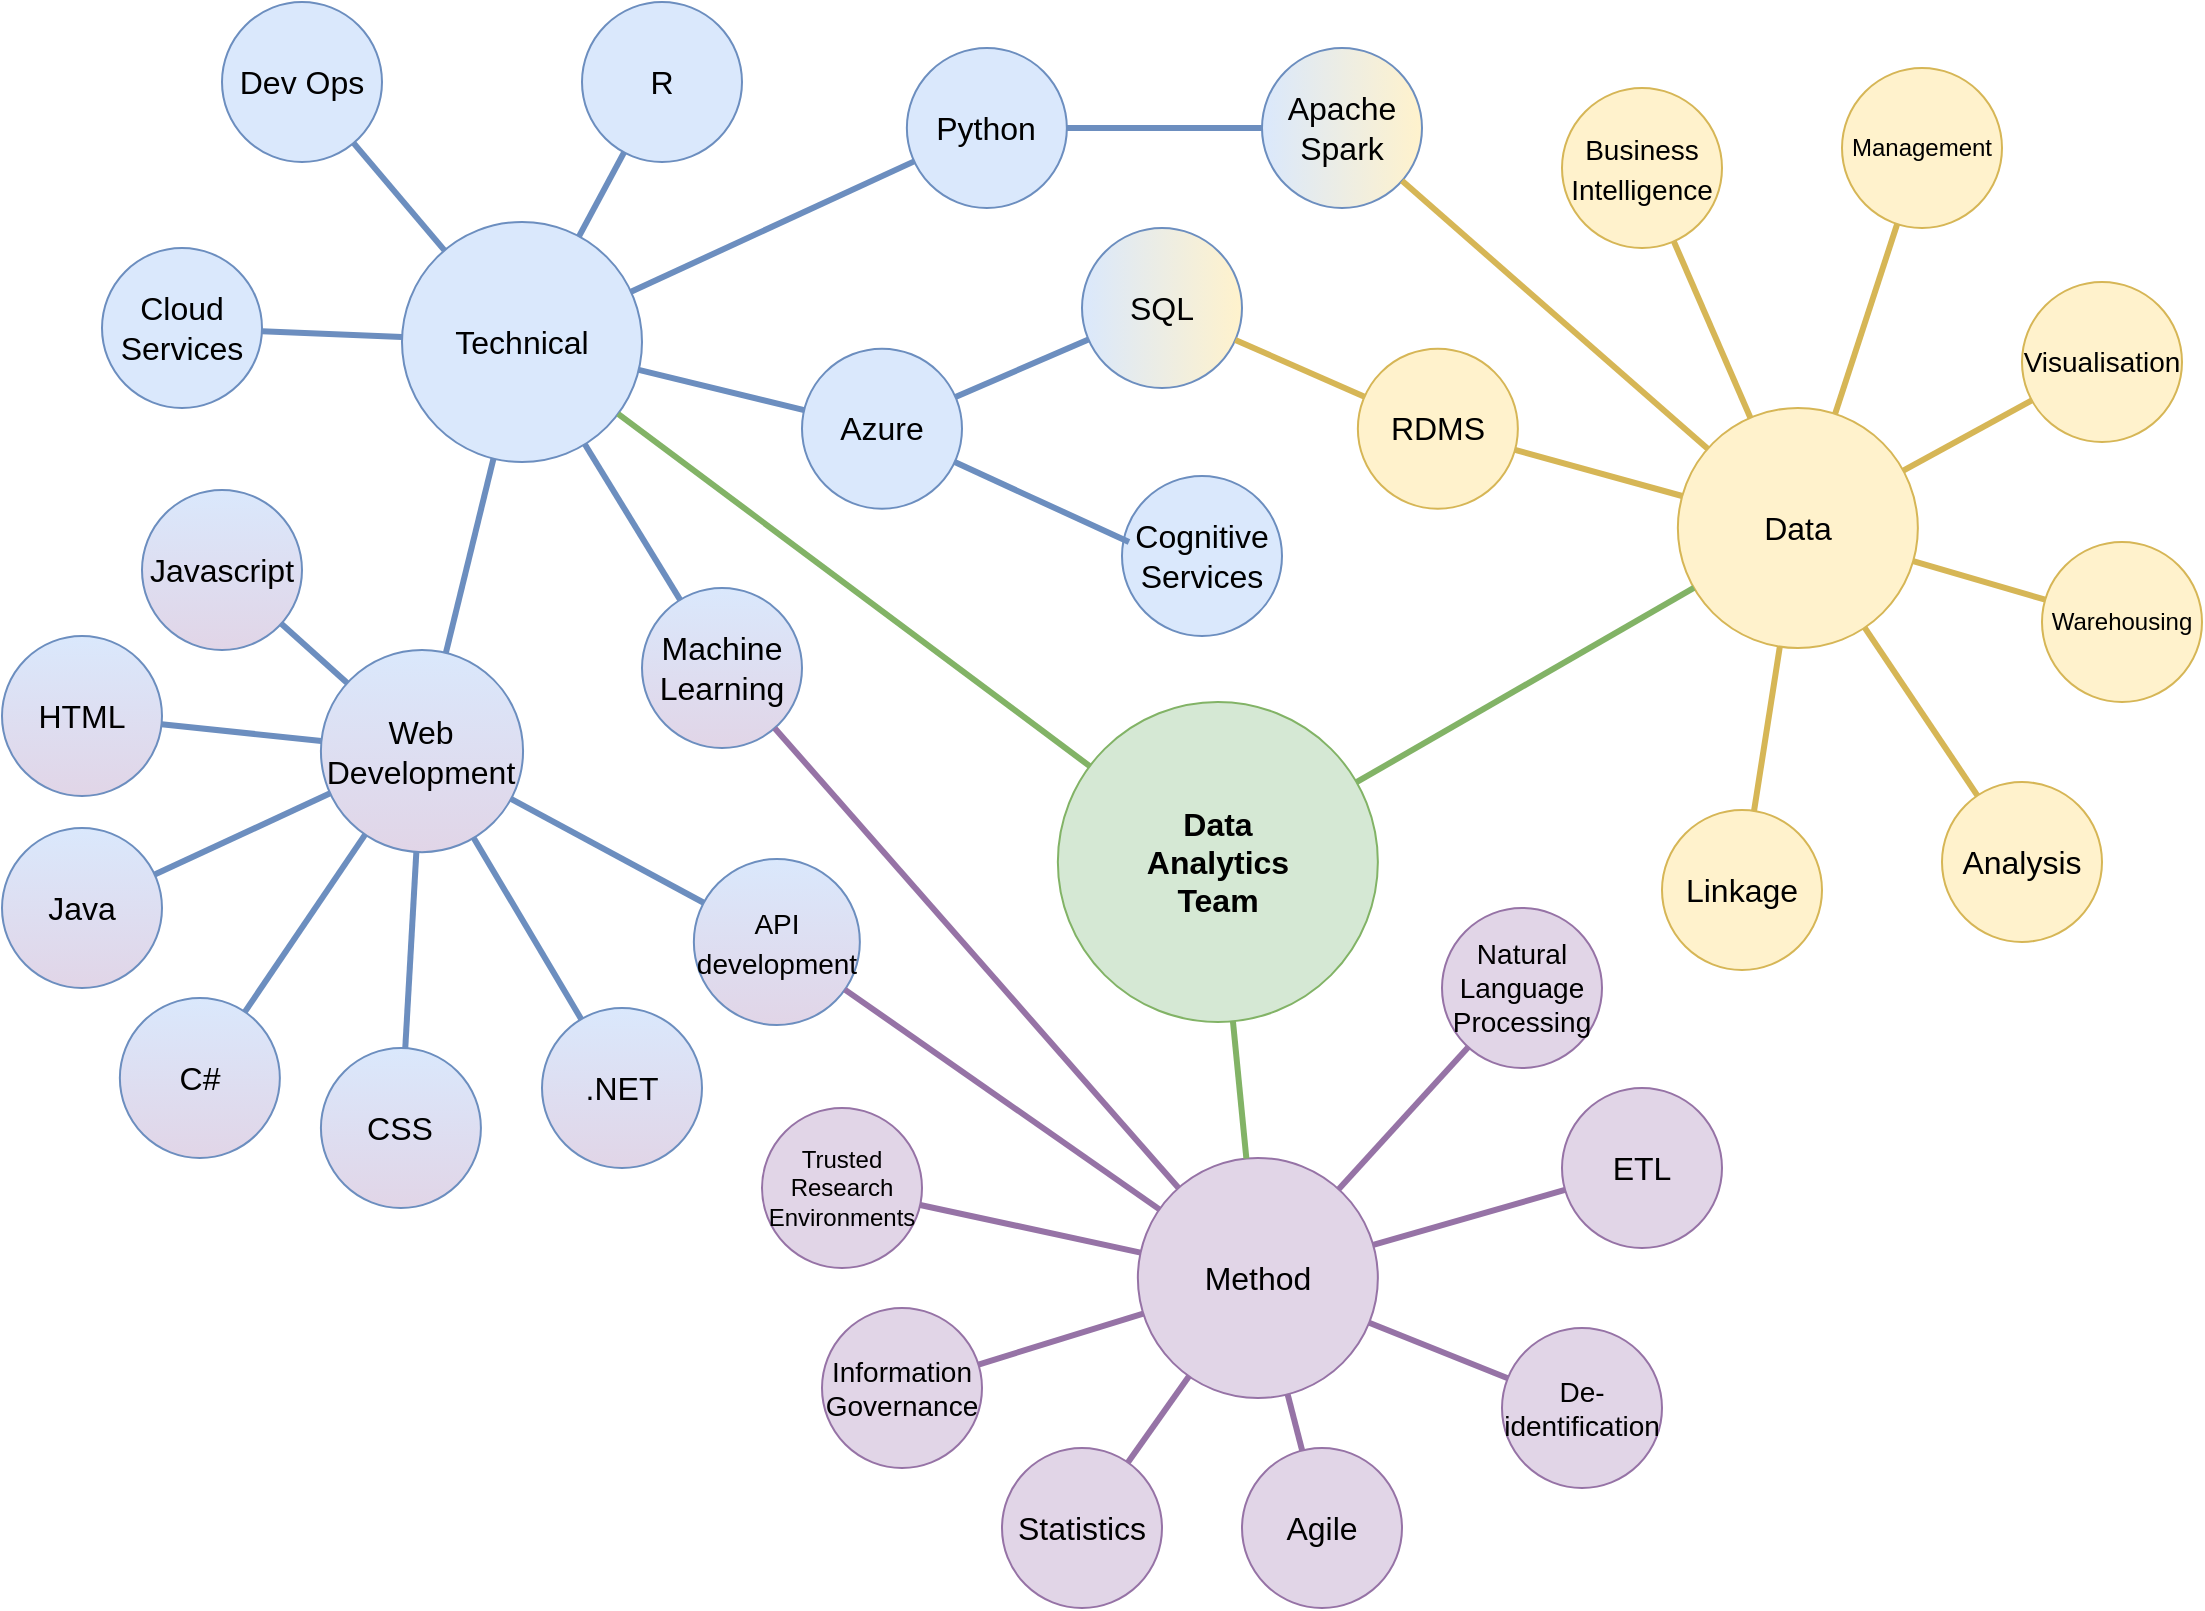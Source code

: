 <mxfile version="21.6.8" type="device">
  <diagram name="Page-1" id="RwiI079AIhKvK0Lc_4Rx">
    <mxGraphModel dx="1687" dy="929" grid="1" gridSize="10" guides="1" tooltips="1" connect="1" arrows="1" fold="1" page="1" pageScale="1" pageWidth="1169" pageHeight="827" math="0" shadow="0">
      <root>
        <mxCell id="0" />
        <mxCell id="1" parent="0" />
        <mxCell id="C9dezdWBaspMxFWtJovK-5" value="" style="endArrow=none;html=1;rounded=0;strokeColor=#6C8EBF;strokeWidth=3;" parent="1" edge="1" target="cw12b3K8NFvBaHwGcll2-37" source="cw12b3K8NFvBaHwGcll2-63">
          <mxGeometry width="50" height="50" relative="1" as="geometry">
            <mxPoint x="493.43" y="50" as="sourcePoint" />
            <mxPoint x="709.116" y="59.996" as="targetPoint" />
          </mxGeometry>
        </mxCell>
        <mxCell id="cw12b3K8NFvBaHwGcll2-1" value="Data &lt;br&gt;Analytics &lt;br&gt;Team" style="ellipse;whiteSpace=wrap;html=1;aspect=fixed;fillColor=#d5e8d4;strokeColor=#82b366;fontSize=16;fontStyle=1;strokeWidth=1;" parent="1" vertex="1">
          <mxGeometry x="567.93" y="367" width="160" height="160" as="geometry" />
        </mxCell>
        <mxCell id="cw12b3K8NFvBaHwGcll2-2" value="Technical" style="ellipse;whiteSpace=wrap;html=1;aspect=fixed;fillColor=#dae8fc;strokeColor=#6c8ebf;fontSize=16;" parent="1" vertex="1">
          <mxGeometry x="240" y="127" width="120" height="120" as="geometry" />
        </mxCell>
        <mxCell id="cw12b3K8NFvBaHwGcll2-3" value="Data" style="ellipse;whiteSpace=wrap;html=1;aspect=fixed;fillColor=#fff2cc;strokeColor=#d6b656;fontSize=16;" parent="1" vertex="1">
          <mxGeometry x="877.93" y="220" width="120" height="120" as="geometry" />
        </mxCell>
        <mxCell id="cw12b3K8NFvBaHwGcll2-4" value="Method" style="ellipse;whiteSpace=wrap;html=1;aspect=fixed;fillColor=#e1d5e7;strokeColor=#9673a6;fontSize=16;" parent="1" vertex="1">
          <mxGeometry x="607.93" y="595" width="120" height="120" as="geometry" />
        </mxCell>
        <mxCell id="cw12b3K8NFvBaHwGcll2-5" value="&lt;font style=&quot;font-size: 14px;&quot;&gt;Business&lt;br style=&quot;&quot;&gt;Intelligence&lt;/font&gt;" style="ellipse;whiteSpace=wrap;html=1;aspect=fixed;fillColor=#fff2cc;strokeColor=#d6b656;fontSize=16;" parent="1" vertex="1">
          <mxGeometry x="820" y="60" width="80" height="80" as="geometry" />
        </mxCell>
        <mxCell id="cw12b3K8NFvBaHwGcll2-6" value="" style="endArrow=none;html=1;rounded=0;fontSize=16;strokeWidth=3;strokeColor=#82b366;" parent="1" source="cw12b3K8NFvBaHwGcll2-1" target="cw12b3K8NFvBaHwGcll2-3" edge="1">
          <mxGeometry width="50" height="50" relative="1" as="geometry">
            <mxPoint x="837.93" y="267" as="sourcePoint" />
            <mxPoint x="887.93" y="217" as="targetPoint" />
          </mxGeometry>
        </mxCell>
        <mxCell id="cw12b3K8NFvBaHwGcll2-7" value="" style="endArrow=none;html=1;rounded=0;fontSize=16;strokeWidth=3;strokeColor=#82b366;" parent="1" source="cw12b3K8NFvBaHwGcll2-1" target="cw12b3K8NFvBaHwGcll2-2" edge="1">
          <mxGeometry width="50" height="50" relative="1" as="geometry">
            <mxPoint x="837.93" y="267" as="sourcePoint" />
            <mxPoint x="807.93" y="217" as="targetPoint" />
          </mxGeometry>
        </mxCell>
        <mxCell id="cw12b3K8NFvBaHwGcll2-8" value="" style="endArrow=none;html=1;rounded=0;fontSize=16;strokeWidth=3;strokeColor=#82b366;" parent="1" source="cw12b3K8NFvBaHwGcll2-1" target="cw12b3K8NFvBaHwGcll2-4" edge="1">
          <mxGeometry width="50" height="50" relative="1" as="geometry">
            <mxPoint x="779.157" y="437.0" as="sourcePoint" />
            <mxPoint x="1027.93" y="148.06" as="targetPoint" />
          </mxGeometry>
        </mxCell>
        <mxCell id="cw12b3K8NFvBaHwGcll2-9" value="" style="endArrow=none;html=1;rounded=0;fontSize=16;strokeColor=#D6B656;strokeWidth=3;" parent="1" source="cw12b3K8NFvBaHwGcll2-5" target="cw12b3K8NFvBaHwGcll2-3" edge="1">
          <mxGeometry width="50" height="50" relative="1" as="geometry">
            <mxPoint x="867.93" y="360" as="sourcePoint" />
            <mxPoint x="917.93" y="310" as="targetPoint" />
          </mxGeometry>
        </mxCell>
        <mxCell id="cw12b3K8NFvBaHwGcll2-10" value="Analysis" style="ellipse;whiteSpace=wrap;html=1;aspect=fixed;fillColor=#fff2cc;strokeColor=#d6b656;fontSize=16;" parent="1" vertex="1">
          <mxGeometry x="1010" y="407" width="80" height="80" as="geometry" />
        </mxCell>
        <mxCell id="cw12b3K8NFvBaHwGcll2-11" value="" style="endArrow=none;html=1;rounded=0;fontSize=16;strokeColor=#D6B656;strokeWidth=3;" parent="1" source="cw12b3K8NFvBaHwGcll2-3" target="cw12b3K8NFvBaHwGcll2-10" edge="1">
          <mxGeometry width="50" height="50" relative="1" as="geometry">
            <mxPoint x="867.93" y="360" as="sourcePoint" />
            <mxPoint x="917.93" y="310" as="targetPoint" />
          </mxGeometry>
        </mxCell>
        <mxCell id="cw12b3K8NFvBaHwGcll2-12" value="Linkage" style="ellipse;whiteSpace=wrap;html=1;aspect=fixed;fillColor=#fff2cc;strokeColor=#d6b656;fontSize=16;" parent="1" vertex="1">
          <mxGeometry x="870" y="421" width="80" height="80" as="geometry" />
        </mxCell>
        <mxCell id="cw12b3K8NFvBaHwGcll2-13" value="" style="endArrow=none;html=1;rounded=0;fontSize=16;strokeColor=#D6B656;strokeWidth=3;" parent="1" source="cw12b3K8NFvBaHwGcll2-12" target="cw12b3K8NFvBaHwGcll2-3" edge="1">
          <mxGeometry width="50" height="50" relative="1" as="geometry">
            <mxPoint x="867.93" y="360" as="sourcePoint" />
            <mxPoint x="917.93" y="310" as="targetPoint" />
          </mxGeometry>
        </mxCell>
        <mxCell id="cw12b3K8NFvBaHwGcll2-14" value="Management" style="ellipse;whiteSpace=wrap;html=1;aspect=fixed;fillColor=#fff2cc;strokeColor=#d6b656;fontSize=12;" parent="1" vertex="1">
          <mxGeometry x="960" y="50" width="80" height="80" as="geometry" />
        </mxCell>
        <mxCell id="cw12b3K8NFvBaHwGcll2-15" value="" style="endArrow=none;html=1;rounded=0;fontSize=16;strokeColor=#D6B656;strokeWidth=3;" parent="1" source="cw12b3K8NFvBaHwGcll2-3" target="cw12b3K8NFvBaHwGcll2-14" edge="1">
          <mxGeometry width="50" height="50" relative="1" as="geometry">
            <mxPoint x="867.93" y="360" as="sourcePoint" />
            <mxPoint x="917.93" y="310" as="targetPoint" />
          </mxGeometry>
        </mxCell>
        <mxCell id="cw12b3K8NFvBaHwGcll2-16" value="Visualisation" style="ellipse;whiteSpace=wrap;html=1;aspect=fixed;fillColor=#fff2cc;strokeColor=#d6b656;fontSize=14;" parent="1" vertex="1">
          <mxGeometry x="1050" y="157" width="80" height="80" as="geometry" />
        </mxCell>
        <mxCell id="cw12b3K8NFvBaHwGcll2-17" value="" style="endArrow=none;html=1;rounded=0;fontSize=16;strokeColor=#D6B656;strokeWidth=3;" parent="1" source="cw12b3K8NFvBaHwGcll2-3" target="cw12b3K8NFvBaHwGcll2-16" edge="1">
          <mxGeometry width="50" height="50" relative="1" as="geometry">
            <mxPoint x="1067.93" y="360" as="sourcePoint" />
            <mxPoint x="1117.93" y="310" as="targetPoint" />
          </mxGeometry>
        </mxCell>
        <mxCell id="cw12b3K8NFvBaHwGcll2-18" value="Warehousing" style="ellipse;whiteSpace=wrap;html=1;aspect=fixed;fillColor=#fff2cc;strokeColor=#d6b656;fontSize=12;" parent="1" vertex="1">
          <mxGeometry x="1060" y="287" width="80" height="80" as="geometry" />
        </mxCell>
        <mxCell id="cw12b3K8NFvBaHwGcll2-19" value="" style="endArrow=none;html=1;rounded=0;fontSize=16;strokeColor=#D6B656;strokeWidth=3;" parent="1" source="cw12b3K8NFvBaHwGcll2-3" target="cw12b3K8NFvBaHwGcll2-18" edge="1">
          <mxGeometry width="50" height="50" relative="1" as="geometry">
            <mxPoint x="1067.93" y="360" as="sourcePoint" />
            <mxPoint x="1117.93" y="310" as="targetPoint" />
          </mxGeometry>
        </mxCell>
        <mxCell id="cw12b3K8NFvBaHwGcll2-20" value="RDMS" style="ellipse;whiteSpace=wrap;html=1;aspect=fixed;fillColor=#fff2cc;strokeColor=#d6b656;fontSize=16;" parent="1" vertex="1">
          <mxGeometry x="717.93" y="190.34" width="80" height="80" as="geometry" />
        </mxCell>
        <mxCell id="cw12b3K8NFvBaHwGcll2-29" value="" style="endArrow=none;html=1;rounded=0;fontSize=16;strokeColor=#D6B656;strokeWidth=3;" parent="1" source="cw12b3K8NFvBaHwGcll2-3" target="cw12b3K8NFvBaHwGcll2-20" edge="1">
          <mxGeometry width="50" height="50" relative="1" as="geometry">
            <mxPoint x="1037.93" y="267" as="sourcePoint" />
            <mxPoint x="1087.93" y="217" as="targetPoint" />
          </mxGeometry>
        </mxCell>
        <mxCell id="cw12b3K8NFvBaHwGcll2-30" value=".NET" style="ellipse;whiteSpace=wrap;html=1;aspect=fixed;fillColor=#dae8fc;gradientColor=#e1d5e7;fontSize=16;strokeColor=#6C8EBF;" parent="1" vertex="1">
          <mxGeometry x="310.0" y="520" width="80" height="80" as="geometry" />
        </mxCell>
        <mxCell id="cw12b3K8NFvBaHwGcll2-31" value="" style="endArrow=none;html=1;fontSize=16;fillColor=#dae8fc;strokeWidth=3;rounded=0;strokeColor=#6c8ebf;" parent="1" source="cw12b3K8NFvBaHwGcll2-30" target="cw12b3K8NFvBaHwGcll2-84" edge="1">
          <mxGeometry width="50" height="50" relative="1" as="geometry">
            <mxPoint x="690" y="803" as="sourcePoint" />
            <mxPoint x="740" y="753" as="targetPoint" />
          </mxGeometry>
        </mxCell>
        <mxCell id="cw12b3K8NFvBaHwGcll2-32" value="Cloud Services" style="ellipse;whiteSpace=wrap;html=1;aspect=fixed;fillColor=#dae8fc;strokeColor=#6c8ebf;fontSize=16;" parent="1" vertex="1">
          <mxGeometry x="90" y="140" width="80" height="80" as="geometry" />
        </mxCell>
        <mxCell id="cw12b3K8NFvBaHwGcll2-33" value="" style="endArrow=none;html=1;rounded=0;fontSize=16;strokeColor=#6C8EBF;strokeWidth=3;" parent="1" source="cw12b3K8NFvBaHwGcll2-32" target="cw12b3K8NFvBaHwGcll2-2" edge="1">
          <mxGeometry width="50" height="50" relative="1" as="geometry">
            <mxPoint x="370" y="117" as="sourcePoint" />
            <mxPoint x="420" y="67" as="targetPoint" />
          </mxGeometry>
        </mxCell>
        <mxCell id="cw12b3K8NFvBaHwGcll2-34" value="SQL" style="ellipse;whiteSpace=wrap;html=1;aspect=fixed;gradientDirection=east;fillColor=#dae8fc;strokeColor=#6c8ebf;gradientColor=#fff2cc;fontSize=16;" parent="1" vertex="1">
          <mxGeometry x="580" y="130" width="80" height="80" as="geometry" />
        </mxCell>
        <mxCell id="cw12b3K8NFvBaHwGcll2-36" value="" style="endArrow=none;html=1;rounded=0;fontSize=16;strokeColor=#D6B656;strokeWidth=3;" parent="1" source="cw12b3K8NFvBaHwGcll2-34" target="cw12b3K8NFvBaHwGcll2-20" edge="1">
          <mxGeometry width="50" height="50" relative="1" as="geometry">
            <mxPoint x="657.579" y="193.045" as="sourcePoint" />
            <mxPoint x="740.93" y="126.34" as="targetPoint" />
          </mxGeometry>
        </mxCell>
        <mxCell id="cw12b3K8NFvBaHwGcll2-37" value="Apache&lt;br style=&quot;font-size: 16px;&quot;&gt;Spark" style="ellipse;whiteSpace=wrap;html=1;aspect=fixed;fillColor=#dae8fc;strokeColor=#6c8ebf;gradientDirection=east;gradientColor=#fff2cc;fontSize=16;" parent="1" vertex="1">
          <mxGeometry x="670" y="40" width="80" height="80" as="geometry" />
        </mxCell>
        <mxCell id="cw12b3K8NFvBaHwGcll2-41" value="C#" style="ellipse;whiteSpace=wrap;html=1;aspect=fixed;fillColor=#dae8fc;gradientColor=#e1d5e7;fontSize=16;strokeColor=#6C8EBF;" parent="1" vertex="1">
          <mxGeometry x="98.93" y="515" width="80" height="80" as="geometry" />
        </mxCell>
        <mxCell id="cw12b3K8NFvBaHwGcll2-42" value="" style="endArrow=none;html=1;rounded=0;fontSize=16;fillColor=#dae8fc;strokeWidth=3;strokeColor=#6c8ebf;" parent="1" source="cw12b3K8NFvBaHwGcll2-84" target="cw12b3K8NFvBaHwGcll2-41" edge="1">
          <mxGeometry width="50" height="50" relative="1" as="geometry">
            <mxPoint x="830" y="803" as="sourcePoint" />
            <mxPoint x="880" y="753" as="targetPoint" />
          </mxGeometry>
        </mxCell>
        <mxCell id="cw12b3K8NFvBaHwGcll2-43" value="Cognitive Services" style="ellipse;whiteSpace=wrap;html=1;aspect=fixed;fillColor=#dae8fc;strokeColor=#6c8ebf;fontSize=16;" parent="1" vertex="1">
          <mxGeometry x="600" y="254" width="80" height="80" as="geometry" />
        </mxCell>
        <mxCell id="cw12b3K8NFvBaHwGcll2-44" value="Azure" style="ellipse;whiteSpace=wrap;html=1;aspect=fixed;fillColor=#dae8fc;strokeColor=#6c8ebf;fontSize=16;" parent="1" vertex="1">
          <mxGeometry x="440" y="190.34" width="80" height="80" as="geometry" />
        </mxCell>
        <mxCell id="cw12b3K8NFvBaHwGcll2-45" value="" style="endArrow=none;html=1;rounded=0;fontSize=16;strokeColor=#6C8EBF;strokeWidth=3;" parent="1" source="cw12b3K8NFvBaHwGcll2-44" target="cw12b3K8NFvBaHwGcll2-2" edge="1">
          <mxGeometry width="50" height="50" relative="1" as="geometry">
            <mxPoint x="437.93" y="197" as="sourcePoint" />
            <mxPoint x="487.93" y="147" as="targetPoint" />
          </mxGeometry>
        </mxCell>
        <mxCell id="cw12b3K8NFvBaHwGcll2-46" value="" style="endArrow=none;html=1;rounded=0;fontSize=16;strokeColor=#6C8EBF;strokeWidth=3;" parent="1" target="cw12b3K8NFvBaHwGcll2-44" edge="1">
          <mxGeometry width="50" height="50" relative="1" as="geometry">
            <mxPoint x="603.491" y="286.998" as="sourcePoint" />
            <mxPoint x="487.93" y="156.34" as="targetPoint" />
          </mxGeometry>
        </mxCell>
        <mxCell id="cw12b3K8NFvBaHwGcll2-47" value="CSS" style="ellipse;whiteSpace=wrap;html=1;aspect=fixed;fillColor=#dae8fc;gradientColor=#e1d5e7;fontSize=16;strokeColor=#6C8EBF;" parent="1" vertex="1">
          <mxGeometry x="199.46" y="540" width="80" height="80" as="geometry" />
        </mxCell>
        <mxCell id="cw12b3K8NFvBaHwGcll2-48" value="" style="endArrow=none;html=1;rounded=0;fontSize=16;fillColor=#dae8fc;strokeWidth=3;strokeColor=#6c8ebf;" parent="1" source="cw12b3K8NFvBaHwGcll2-47" target="cw12b3K8NFvBaHwGcll2-84" edge="1">
          <mxGeometry width="50" height="50" relative="1" as="geometry">
            <mxPoint x="830" y="803" as="sourcePoint" />
            <mxPoint x="880" y="753" as="targetPoint" />
          </mxGeometry>
        </mxCell>
        <mxCell id="cw12b3K8NFvBaHwGcll2-49" value="Dev Ops" style="ellipse;whiteSpace=wrap;html=1;aspect=fixed;fillColor=#dae8fc;strokeColor=#6c8ebf;fontSize=16;" parent="1" vertex="1">
          <mxGeometry x="150" y="17" width="80" height="80" as="geometry" />
        </mxCell>
        <mxCell id="cw12b3K8NFvBaHwGcll2-50" value="" style="endArrow=none;html=1;rounded=0;fontSize=16;strokeColor=#6C8EBF;strokeWidth=3;" parent="1" source="cw12b3K8NFvBaHwGcll2-49" target="cw12b3K8NFvBaHwGcll2-2" edge="1">
          <mxGeometry width="50" height="50" relative="1" as="geometry">
            <mxPoint x="400" y="117" as="sourcePoint" />
            <mxPoint x="450" y="67" as="targetPoint" />
          </mxGeometry>
        </mxCell>
        <mxCell id="cw12b3K8NFvBaHwGcll2-53" value="HTML" style="ellipse;whiteSpace=wrap;html=1;aspect=fixed;fillColor=#dae8fc;gradientColor=#e1d5e7;fontSize=16;strokeColor=#6C8EBF;" parent="1" vertex="1">
          <mxGeometry x="40" y="334" width="80" height="80" as="geometry" />
        </mxCell>
        <mxCell id="cw12b3K8NFvBaHwGcll2-54" value="" style="endArrow=none;html=1;rounded=0;fontSize=16;strokeColor=#6C8EBF;strokeWidth=3;" parent="1" source="cw12b3K8NFvBaHwGcll2-84" target="cw12b3K8NFvBaHwGcll2-2" edge="1">
          <mxGeometry width="50" height="50" relative="1" as="geometry">
            <mxPoint x="507.93" y="267" as="sourcePoint" />
            <mxPoint x="557.93" y="217" as="targetPoint" />
          </mxGeometry>
        </mxCell>
        <mxCell id="cw12b3K8NFvBaHwGcll2-55" value="Java" style="ellipse;whiteSpace=wrap;html=1;aspect=fixed;fillColor=#dae8fc;gradientColor=#e1d5e7;fontSize=16;strokeColor=#6C8EBF;" parent="1" vertex="1">
          <mxGeometry x="40.0" y="430" width="80" height="80" as="geometry" />
        </mxCell>
        <mxCell id="cw12b3K8NFvBaHwGcll2-56" value="Javascript" style="ellipse;whiteSpace=wrap;html=1;aspect=fixed;fillColor=#dae8fc;gradientColor=#e1d5e7;fontSize=16;strokeColor=#6C8EBF;" parent="1" vertex="1">
          <mxGeometry x="110" y="261" width="80" height="80" as="geometry" />
        </mxCell>
        <mxCell id="cw12b3K8NFvBaHwGcll2-57" value="" style="endArrow=none;html=1;rounded=0;fontSize=16;fillColor=#dae8fc;strokeWidth=3;strokeColor=#6c8ebf;" parent="1" source="cw12b3K8NFvBaHwGcll2-55" target="cw12b3K8NFvBaHwGcll2-84" edge="1">
          <mxGeometry width="50" height="50" relative="1" as="geometry">
            <mxPoint x="640" y="803" as="sourcePoint" />
            <mxPoint x="690" y="753" as="targetPoint" />
          </mxGeometry>
        </mxCell>
        <mxCell id="cw12b3K8NFvBaHwGcll2-58" value="" style="endArrow=none;html=1;rounded=0;fontSize=16;strokeWidth=3;fillColor=#dae8fc;strokeColor=#6c8ebf;" parent="1" source="cw12b3K8NFvBaHwGcll2-56" target="cw12b3K8NFvBaHwGcll2-84" edge="1">
          <mxGeometry width="50" height="50" relative="1" as="geometry">
            <mxPoint x="173.491" y="514.872" as="sourcePoint" />
            <mxPoint x="690" y="753" as="targetPoint" />
          </mxGeometry>
        </mxCell>
        <mxCell id="cw12b3K8NFvBaHwGcll2-61" value="R" style="ellipse;whiteSpace=wrap;html=1;aspect=fixed;gradientDirection=east;fillColor=#dae8fc;strokeColor=#6c8ebf;gradientColor=none;fontSize=16;" parent="1" vertex="1">
          <mxGeometry x="330" y="17" width="80" height="80" as="geometry" />
        </mxCell>
        <mxCell id="cw12b3K8NFvBaHwGcll2-62" value="" style="endArrow=none;html=1;rounded=0;fontSize=16;strokeColor=#6C8EBF;strokeWidth=3;" parent="1" source="cw12b3K8NFvBaHwGcll2-2" target="cw12b3K8NFvBaHwGcll2-61" edge="1">
          <mxGeometry width="50" height="50" relative="1" as="geometry">
            <mxPoint x="737.93" y="267" as="sourcePoint" />
            <mxPoint x="787.93" y="217" as="targetPoint" />
          </mxGeometry>
        </mxCell>
        <mxCell id="cw12b3K8NFvBaHwGcll2-63" value="Python" style="ellipse;whiteSpace=wrap;html=1;aspect=fixed;gradientDirection=east;fillColor=#dae8fc;strokeColor=#6c8ebf;gradientColor=none;fontSize=16;" parent="1" vertex="1">
          <mxGeometry x="492.43" y="40" width="80" height="80" as="geometry" />
        </mxCell>
        <mxCell id="cw12b3K8NFvBaHwGcll2-64" value="" style="endArrow=none;html=1;rounded=0;fontSize=16;strokeColor=#6C8EBF;strokeWidth=3;" parent="1" source="cw12b3K8NFvBaHwGcll2-63" target="cw12b3K8NFvBaHwGcll2-2" edge="1">
          <mxGeometry width="50" height="50" relative="1" as="geometry">
            <mxPoint x="737.93" y="267" as="sourcePoint" />
            <mxPoint x="787.93" y="217" as="targetPoint" />
          </mxGeometry>
        </mxCell>
        <mxCell id="cw12b3K8NFvBaHwGcll2-67" value="Agile" style="ellipse;whiteSpace=wrap;html=1;aspect=fixed;fillColor=#e1d5e7;strokeColor=#9673a6;fontSize=16;" parent="1" vertex="1">
          <mxGeometry x="660" y="740" width="80" height="80" as="geometry" />
        </mxCell>
        <mxCell id="cw12b3K8NFvBaHwGcll2-68" value="" style="endArrow=none;html=1;rounded=0;fontSize=16;strokeColor=#9673A6;strokeWidth=3;" parent="1" source="cw12b3K8NFvBaHwGcll2-4" target="cw12b3K8NFvBaHwGcll2-67" edge="1">
          <mxGeometry width="50" height="50" relative="1" as="geometry">
            <mxPoint x="877.93" y="698.06" as="sourcePoint" />
            <mxPoint x="927.93" y="648.06" as="targetPoint" />
          </mxGeometry>
        </mxCell>
        <mxCell id="cw12b3K8NFvBaHwGcll2-69" value="De-identification" style="ellipse;whiteSpace=wrap;html=1;aspect=fixed;fillColor=#e1d5e7;strokeColor=#9673a6;fontSize=14;" parent="1" vertex="1">
          <mxGeometry x="790" y="680" width="80" height="80" as="geometry" />
        </mxCell>
        <mxCell id="cw12b3K8NFvBaHwGcll2-70" value="" style="endArrow=none;html=1;rounded=0;fontSize=16;strokeColor=#9673A6;strokeWidth=3;" parent="1" source="cw12b3K8NFvBaHwGcll2-4" target="cw12b3K8NFvBaHwGcll2-69" edge="1">
          <mxGeometry width="50" height="50" relative="1" as="geometry">
            <mxPoint x="877.93" y="698.06" as="sourcePoint" />
            <mxPoint x="927.93" y="648.06" as="targetPoint" />
          </mxGeometry>
        </mxCell>
        <mxCell id="cw12b3K8NFvBaHwGcll2-71" value="ETL" style="ellipse;whiteSpace=wrap;html=1;aspect=fixed;fillColor=#e1d5e7;strokeColor=#9673a6;fontSize=16;" parent="1" vertex="1">
          <mxGeometry x="820" y="560" width="80" height="80" as="geometry" />
        </mxCell>
        <mxCell id="cw12b3K8NFvBaHwGcll2-72" value="" style="endArrow=none;html=1;rounded=0;fontSize=16;strokeColor=#9673A6;strokeWidth=3;" parent="1" source="cw12b3K8NFvBaHwGcll2-71" target="cw12b3K8NFvBaHwGcll2-4" edge="1">
          <mxGeometry width="50" height="50" relative="1" as="geometry">
            <mxPoint x="877.93" y="698.06" as="sourcePoint" />
            <mxPoint x="927.93" y="648.06" as="targetPoint" />
          </mxGeometry>
        </mxCell>
        <mxCell id="cw12b3K8NFvBaHwGcll2-73" value="Information Governance" style="ellipse;whiteSpace=wrap;html=1;aspect=fixed;fillColor=#e1d5e7;strokeColor=#9673a6;fontSize=14;" parent="1" vertex="1">
          <mxGeometry x="450" y="670" width="80" height="80" as="geometry" />
        </mxCell>
        <mxCell id="cw12b3K8NFvBaHwGcll2-74" value="" style="endArrow=none;html=1;rounded=0;fontSize=16;strokeColor=#9673A6;strokeWidth=3;" parent="1" source="cw12b3K8NFvBaHwGcll2-73" target="cw12b3K8NFvBaHwGcll2-4" edge="1">
          <mxGeometry width="50" height="50" relative="1" as="geometry">
            <mxPoint x="877.93" y="698.06" as="sourcePoint" />
            <mxPoint x="927.93" y="648.06" as="targetPoint" />
          </mxGeometry>
        </mxCell>
        <mxCell id="cw12b3K8NFvBaHwGcll2-75" value="Machine Learning" style="ellipse;whiteSpace=wrap;html=1;aspect=fixed;gradientColor=#e1d5e7;fillColor=#dae8fc;fontSize=16;strokeColor=#6C8EBF;" parent="1" vertex="1">
          <mxGeometry x="360" y="310" width="80" height="80" as="geometry" />
        </mxCell>
        <mxCell id="cw12b3K8NFvBaHwGcll2-76" value="" style="endArrow=none;html=1;rounded=0;fontSize=16;strokeColor=#9673A6;strokeWidth=3;" parent="1" source="cw12b3K8NFvBaHwGcll2-4" target="cw12b3K8NFvBaHwGcll2-75" edge="1">
          <mxGeometry width="50" height="50" relative="1" as="geometry">
            <mxPoint x="737.93" y="767" as="sourcePoint" />
            <mxPoint x="787.93" y="717" as="targetPoint" />
          </mxGeometry>
        </mxCell>
        <mxCell id="cw12b3K8NFvBaHwGcll2-78" value="Natural Language Processing" style="ellipse;whiteSpace=wrap;html=1;aspect=fixed;fillColor=#e1d5e7;strokeColor=#9673a6;fontSize=14;" parent="1" vertex="1">
          <mxGeometry x="760" y="470" width="80" height="80" as="geometry" />
        </mxCell>
        <mxCell id="cw12b3K8NFvBaHwGcll2-79" value="" style="endArrow=none;html=1;rounded=0;fontSize=16;strokeColor=#9673A6;strokeWidth=3;" parent="1" source="cw12b3K8NFvBaHwGcll2-78" target="cw12b3K8NFvBaHwGcll2-4" edge="1">
          <mxGeometry width="50" height="50" relative="1" as="geometry">
            <mxPoint x="877.93" y="698.06" as="sourcePoint" />
            <mxPoint x="927.93" y="648.06" as="targetPoint" />
          </mxGeometry>
        </mxCell>
        <mxCell id="cw12b3K8NFvBaHwGcll2-80" value="Statistics" style="ellipse;whiteSpace=wrap;html=1;aspect=fixed;fillColor=#e1d5e7;strokeColor=#9673a6;fontSize=16;" parent="1" vertex="1">
          <mxGeometry x="540" y="740" width="80" height="80" as="geometry" />
        </mxCell>
        <mxCell id="cw12b3K8NFvBaHwGcll2-81" value="" style="endArrow=none;html=1;rounded=0;fontSize=16;strokeColor=#9673A6;strokeWidth=3;" parent="1" source="cw12b3K8NFvBaHwGcll2-4" target="cw12b3K8NFvBaHwGcll2-80" edge="1">
          <mxGeometry width="50" height="50" relative="1" as="geometry">
            <mxPoint x="877.93" y="698.06" as="sourcePoint" />
            <mxPoint x="927.93" y="648.06" as="targetPoint" />
          </mxGeometry>
        </mxCell>
        <mxCell id="cw12b3K8NFvBaHwGcll2-82" value="Trusted Research Environments" style="ellipse;whiteSpace=wrap;html=1;aspect=fixed;fillColor=#e1d5e7;strokeColor=#9673a6;fontSize=12;" parent="1" vertex="1">
          <mxGeometry x="420" y="570" width="80" height="80" as="geometry" />
        </mxCell>
        <mxCell id="cw12b3K8NFvBaHwGcll2-83" value="" style="endArrow=none;html=1;rounded=0;fontSize=16;strokeColor=#9673A6;strokeWidth=3;" parent="1" source="cw12b3K8NFvBaHwGcll2-4" target="cw12b3K8NFvBaHwGcll2-82" edge="1">
          <mxGeometry width="50" height="50" relative="1" as="geometry">
            <mxPoint x="877.93" y="698.06" as="sourcePoint" />
            <mxPoint x="927.93" y="648.06" as="targetPoint" />
          </mxGeometry>
        </mxCell>
        <mxCell id="cw12b3K8NFvBaHwGcll2-84" value="Web Development" style="ellipse;whiteSpace=wrap;html=1;aspect=fixed;fillColor=#dae8fc;gradientColor=#e1d5e7;fontSize=16;strokeColor=#6C8EBF;" parent="1" vertex="1">
          <mxGeometry x="199.46" y="341" width="101.07" height="101.07" as="geometry" />
        </mxCell>
        <mxCell id="cw12b3K8NFvBaHwGcll2-85" value="" style="endArrow=none;html=1;rounded=0;fontSize=16;strokeColor=#6C8EBF;strokeWidth=3;" parent="1" source="cw12b3K8NFvBaHwGcll2-84" target="C9dezdWBaspMxFWtJovK-6" edge="1">
          <mxGeometry width="50" height="50" relative="1" as="geometry">
            <mxPoint x="737.93" y="767" as="sourcePoint" />
            <mxPoint x="787.93" y="717" as="targetPoint" />
          </mxGeometry>
        </mxCell>
        <mxCell id="cw12b3K8NFvBaHwGcll2-87" value="" style="endArrow=none;html=1;rounded=0;fontSize=16;fillColor=#dae8fc;strokeWidth=3;strokeColor=#6c8ebf;" parent="1" source="cw12b3K8NFvBaHwGcll2-84" target="cw12b3K8NFvBaHwGcll2-53" edge="1">
          <mxGeometry width="50" height="50" relative="1" as="geometry">
            <mxPoint x="880" y="953" as="sourcePoint" />
            <mxPoint x="930" y="903" as="targetPoint" />
          </mxGeometry>
        </mxCell>
        <mxCell id="cw12b3K8NFvBaHwGcll2-90" value="" style="endArrow=none;html=1;rounded=0;fontSize=16;strokeColor=#6C8EBF;strokeWidth=3;" parent="1" source="cw12b3K8NFvBaHwGcll2-44" target="cw12b3K8NFvBaHwGcll2-34" edge="1">
          <mxGeometry width="50" height="50" relative="1" as="geometry">
            <mxPoint x="357.93" y="446.34" as="sourcePoint" />
            <mxPoint x="582.381" y="192.934" as="targetPoint" />
          </mxGeometry>
        </mxCell>
        <mxCell id="res4liufjP142V7Sd3_B-16" value="" style="endArrow=none;html=1;rounded=0;fontSize=16;strokeColor=#D6B656;strokeWidth=3;" parent="1" source="cw12b3K8NFvBaHwGcll2-3" target="cw12b3K8NFvBaHwGcll2-37" edge="1">
          <mxGeometry width="50" height="50" relative="1" as="geometry">
            <mxPoint x="228.93" y="507" as="sourcePoint" />
            <mxPoint x="278.93" y="457" as="targetPoint" />
          </mxGeometry>
        </mxCell>
        <mxCell id="ffu1Hpb9arm5WpHb0Qx2-6" value="" style="endArrow=none;html=1;rounded=0;fontSize=16;strokeColor=#6C8EBF;strokeWidth=3;" parent="1" source="cw12b3K8NFvBaHwGcll2-2" target="cw12b3K8NFvBaHwGcll2-75" edge="1">
          <mxGeometry width="50" height="50" relative="1" as="geometry">
            <mxPoint x="418.93" y="347" as="sourcePoint" />
            <mxPoint x="468.93" y="297" as="targetPoint" />
          </mxGeometry>
        </mxCell>
        <mxCell id="C9dezdWBaspMxFWtJovK-6" value="&lt;font style=&quot;font-size: 14px;&quot;&gt;API development&lt;/font&gt;" style="ellipse;whiteSpace=wrap;html=1;aspect=fixed;fillColor=#dae8fc;strokeColor=#6C8EBF;fontSize=16;gradientColor=#e1d5e7;" parent="1" vertex="1">
          <mxGeometry x="385.93" y="445.5" width="83" height="83" as="geometry" />
        </mxCell>
        <mxCell id="C9dezdWBaspMxFWtJovK-7" value="" style="endArrow=none;html=1;rounded=0;fontSize=16;strokeColor=#9673A6;strokeWidth=3;" parent="1" source="cw12b3K8NFvBaHwGcll2-4" target="C9dezdWBaspMxFWtJovK-6" edge="1">
          <mxGeometry width="50" height="50" relative="1" as="geometry">
            <mxPoint x="559.93" y="720" as="sourcePoint" />
            <mxPoint x="804.93" y="658.06" as="targetPoint" />
          </mxGeometry>
        </mxCell>
        <mxCell id="OWSGBIlD8WM7xD-7mU3G-1" style="edgeStyle=orthogonalEdgeStyle;rounded=0;orthogonalLoop=1;jettySize=auto;html=1;exitX=0.5;exitY=1;exitDx=0;exitDy=0;" edge="1" parent="1" source="C9dezdWBaspMxFWtJovK-6" target="C9dezdWBaspMxFWtJovK-6">
          <mxGeometry relative="1" as="geometry" />
        </mxCell>
      </root>
    </mxGraphModel>
  </diagram>
</mxfile>
